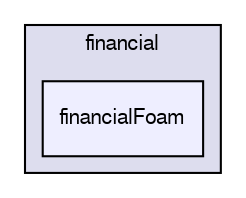 digraph "applications/solvers/financial/financialFoam" {
  bgcolor=transparent;
  compound=true
  node [ fontsize="10", fontname="FreeSans"];
  edge [ labelfontsize="10", labelfontname="FreeSans"];
  subgraph clusterdir_0f15bfe3247741cfcc815fabfe093dba {
    graph [ bgcolor="#ddddee", pencolor="black", label="financial" fontname="FreeSans", fontsize="10", URL="dir_0f15bfe3247741cfcc815fabfe093dba.html"]
  dir_d5395cd36be7b208a8732441aba5a3ea [shape=box, label="financialFoam", style="filled", fillcolor="#eeeeff", pencolor="black", URL="dir_d5395cd36be7b208a8732441aba5a3ea.html"];
  }
}
